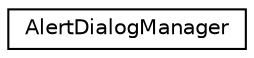 digraph "Graphical Class Hierarchy"
{
  edge [fontname="Helvetica",fontsize="10",labelfontname="Helvetica",labelfontsize="10"];
  node [fontname="Helvetica",fontsize="10",shape=record];
  rankdir="LR";
  Node1 [label="AlertDialogManager",height=0.2,width=0.4,color="black", fillcolor="white", style="filled",URL="$classcom_1_1example_1_1android_1_1apis_1_1_alert_dialog_manager.html"];
}
